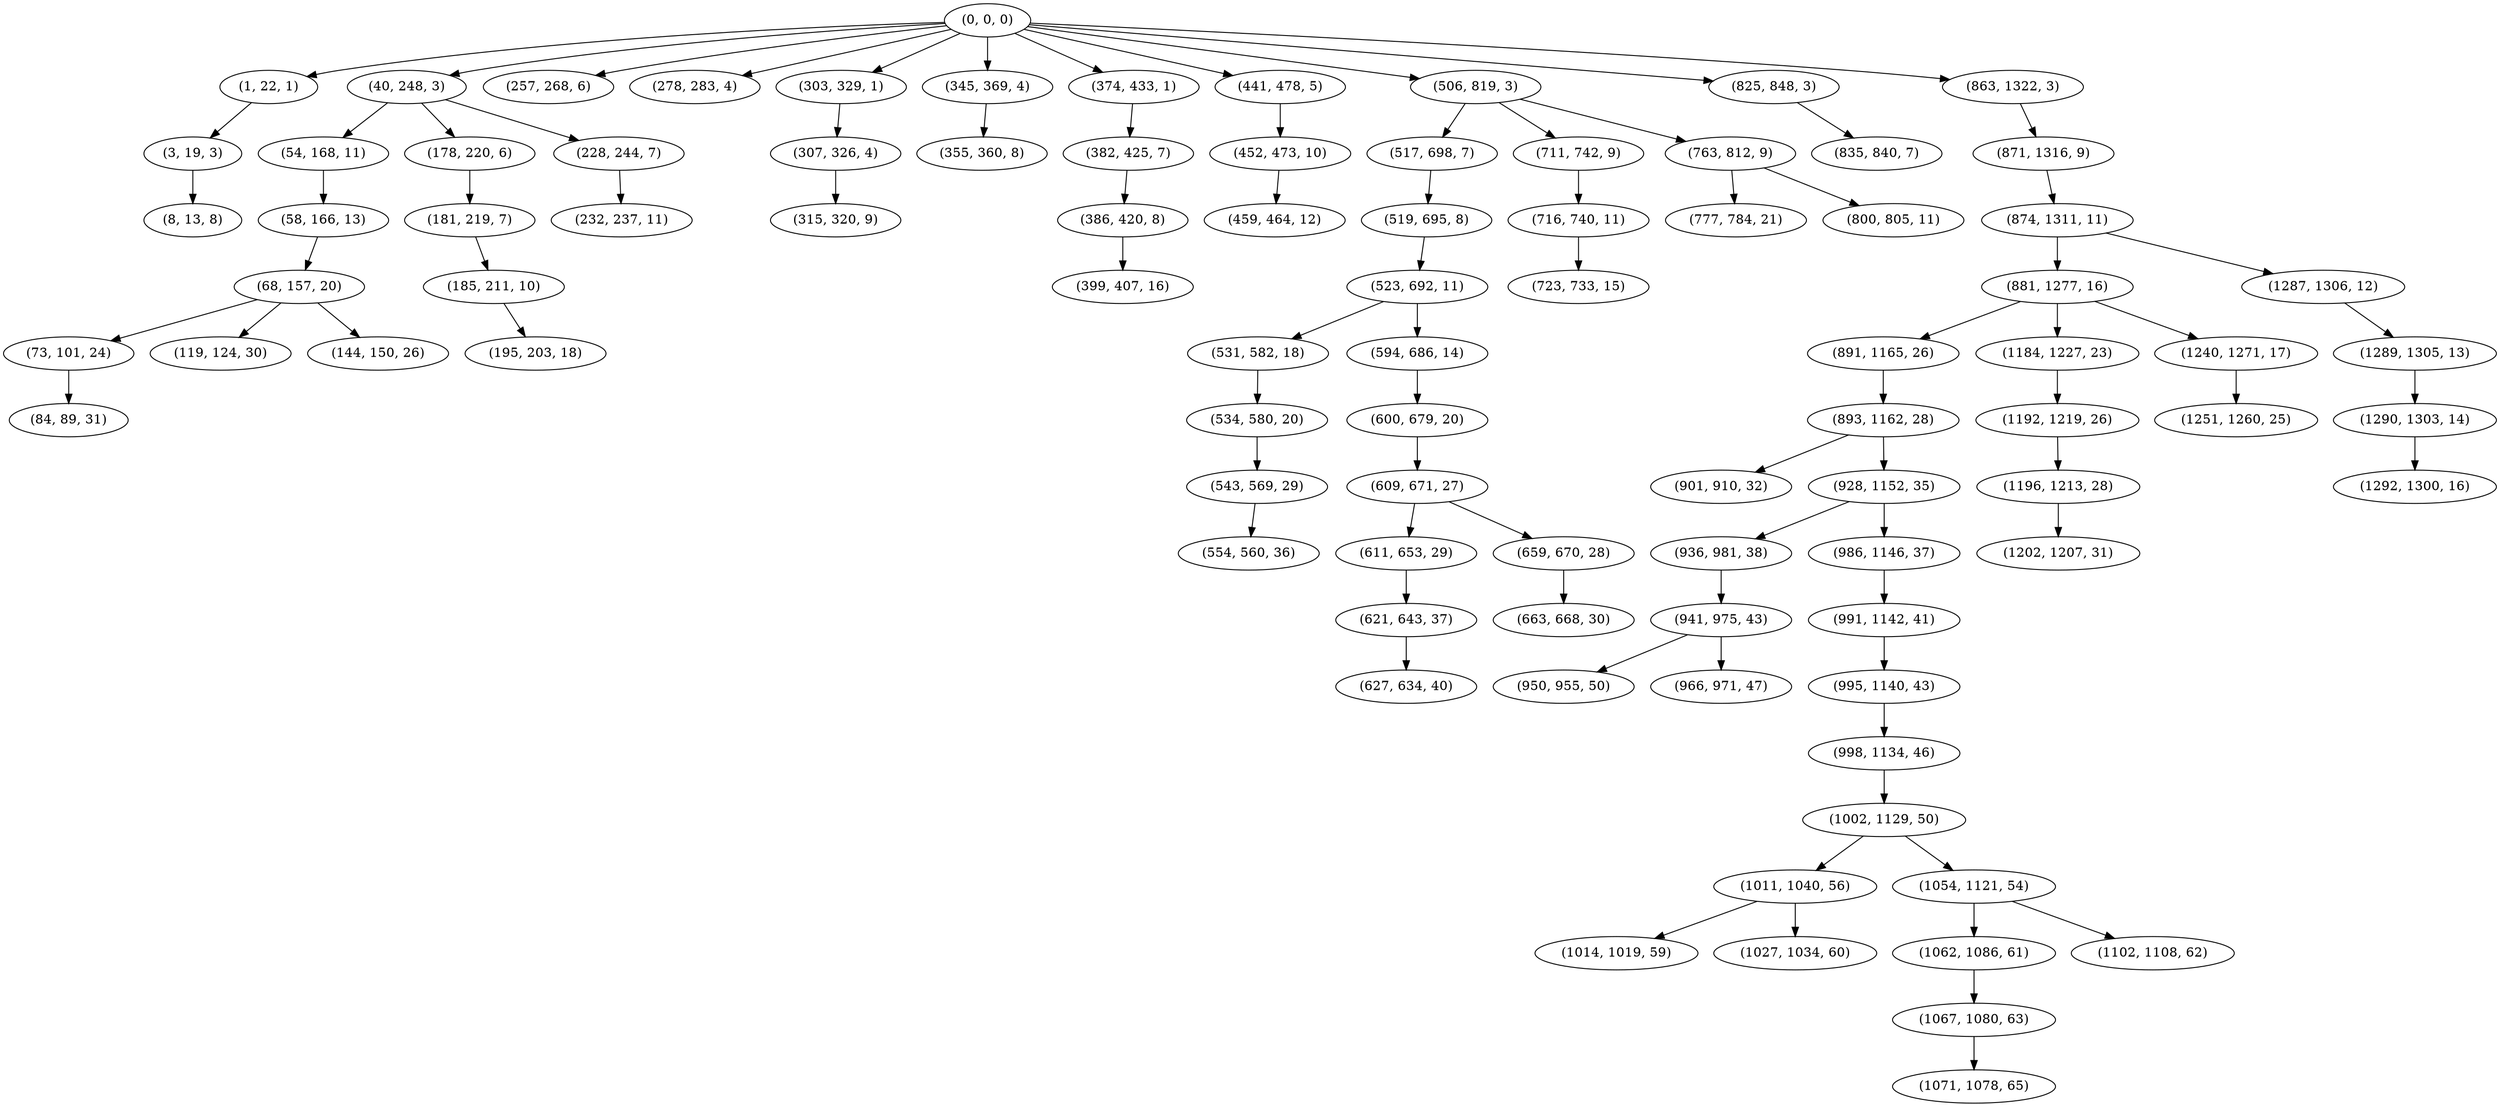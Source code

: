 digraph tree {
    "(0, 0, 0)";
    "(1, 22, 1)";
    "(3, 19, 3)";
    "(8, 13, 8)";
    "(40, 248, 3)";
    "(54, 168, 11)";
    "(58, 166, 13)";
    "(68, 157, 20)";
    "(73, 101, 24)";
    "(84, 89, 31)";
    "(119, 124, 30)";
    "(144, 150, 26)";
    "(178, 220, 6)";
    "(181, 219, 7)";
    "(185, 211, 10)";
    "(195, 203, 18)";
    "(228, 244, 7)";
    "(232, 237, 11)";
    "(257, 268, 6)";
    "(278, 283, 4)";
    "(303, 329, 1)";
    "(307, 326, 4)";
    "(315, 320, 9)";
    "(345, 369, 4)";
    "(355, 360, 8)";
    "(374, 433, 1)";
    "(382, 425, 7)";
    "(386, 420, 8)";
    "(399, 407, 16)";
    "(441, 478, 5)";
    "(452, 473, 10)";
    "(459, 464, 12)";
    "(506, 819, 3)";
    "(517, 698, 7)";
    "(519, 695, 8)";
    "(523, 692, 11)";
    "(531, 582, 18)";
    "(534, 580, 20)";
    "(543, 569, 29)";
    "(554, 560, 36)";
    "(594, 686, 14)";
    "(600, 679, 20)";
    "(609, 671, 27)";
    "(611, 653, 29)";
    "(621, 643, 37)";
    "(627, 634, 40)";
    "(659, 670, 28)";
    "(663, 668, 30)";
    "(711, 742, 9)";
    "(716, 740, 11)";
    "(723, 733, 15)";
    "(763, 812, 9)";
    "(777, 784, 21)";
    "(800, 805, 11)";
    "(825, 848, 3)";
    "(835, 840, 7)";
    "(863, 1322, 3)";
    "(871, 1316, 9)";
    "(874, 1311, 11)";
    "(881, 1277, 16)";
    "(891, 1165, 26)";
    "(893, 1162, 28)";
    "(901, 910, 32)";
    "(928, 1152, 35)";
    "(936, 981, 38)";
    "(941, 975, 43)";
    "(950, 955, 50)";
    "(966, 971, 47)";
    "(986, 1146, 37)";
    "(991, 1142, 41)";
    "(995, 1140, 43)";
    "(998, 1134, 46)";
    "(1002, 1129, 50)";
    "(1011, 1040, 56)";
    "(1014, 1019, 59)";
    "(1027, 1034, 60)";
    "(1054, 1121, 54)";
    "(1062, 1086, 61)";
    "(1067, 1080, 63)";
    "(1071, 1078, 65)";
    "(1102, 1108, 62)";
    "(1184, 1227, 23)";
    "(1192, 1219, 26)";
    "(1196, 1213, 28)";
    "(1202, 1207, 31)";
    "(1240, 1271, 17)";
    "(1251, 1260, 25)";
    "(1287, 1306, 12)";
    "(1289, 1305, 13)";
    "(1290, 1303, 14)";
    "(1292, 1300, 16)";
    "(0, 0, 0)" -> "(1, 22, 1)";
    "(0, 0, 0)" -> "(40, 248, 3)";
    "(0, 0, 0)" -> "(257, 268, 6)";
    "(0, 0, 0)" -> "(278, 283, 4)";
    "(0, 0, 0)" -> "(303, 329, 1)";
    "(0, 0, 0)" -> "(345, 369, 4)";
    "(0, 0, 0)" -> "(374, 433, 1)";
    "(0, 0, 0)" -> "(441, 478, 5)";
    "(0, 0, 0)" -> "(506, 819, 3)";
    "(0, 0, 0)" -> "(825, 848, 3)";
    "(0, 0, 0)" -> "(863, 1322, 3)";
    "(1, 22, 1)" -> "(3, 19, 3)";
    "(3, 19, 3)" -> "(8, 13, 8)";
    "(40, 248, 3)" -> "(54, 168, 11)";
    "(40, 248, 3)" -> "(178, 220, 6)";
    "(40, 248, 3)" -> "(228, 244, 7)";
    "(54, 168, 11)" -> "(58, 166, 13)";
    "(58, 166, 13)" -> "(68, 157, 20)";
    "(68, 157, 20)" -> "(73, 101, 24)";
    "(68, 157, 20)" -> "(119, 124, 30)";
    "(68, 157, 20)" -> "(144, 150, 26)";
    "(73, 101, 24)" -> "(84, 89, 31)";
    "(178, 220, 6)" -> "(181, 219, 7)";
    "(181, 219, 7)" -> "(185, 211, 10)";
    "(185, 211, 10)" -> "(195, 203, 18)";
    "(228, 244, 7)" -> "(232, 237, 11)";
    "(303, 329, 1)" -> "(307, 326, 4)";
    "(307, 326, 4)" -> "(315, 320, 9)";
    "(345, 369, 4)" -> "(355, 360, 8)";
    "(374, 433, 1)" -> "(382, 425, 7)";
    "(382, 425, 7)" -> "(386, 420, 8)";
    "(386, 420, 8)" -> "(399, 407, 16)";
    "(441, 478, 5)" -> "(452, 473, 10)";
    "(452, 473, 10)" -> "(459, 464, 12)";
    "(506, 819, 3)" -> "(517, 698, 7)";
    "(506, 819, 3)" -> "(711, 742, 9)";
    "(506, 819, 3)" -> "(763, 812, 9)";
    "(517, 698, 7)" -> "(519, 695, 8)";
    "(519, 695, 8)" -> "(523, 692, 11)";
    "(523, 692, 11)" -> "(531, 582, 18)";
    "(523, 692, 11)" -> "(594, 686, 14)";
    "(531, 582, 18)" -> "(534, 580, 20)";
    "(534, 580, 20)" -> "(543, 569, 29)";
    "(543, 569, 29)" -> "(554, 560, 36)";
    "(594, 686, 14)" -> "(600, 679, 20)";
    "(600, 679, 20)" -> "(609, 671, 27)";
    "(609, 671, 27)" -> "(611, 653, 29)";
    "(609, 671, 27)" -> "(659, 670, 28)";
    "(611, 653, 29)" -> "(621, 643, 37)";
    "(621, 643, 37)" -> "(627, 634, 40)";
    "(659, 670, 28)" -> "(663, 668, 30)";
    "(711, 742, 9)" -> "(716, 740, 11)";
    "(716, 740, 11)" -> "(723, 733, 15)";
    "(763, 812, 9)" -> "(777, 784, 21)";
    "(763, 812, 9)" -> "(800, 805, 11)";
    "(825, 848, 3)" -> "(835, 840, 7)";
    "(863, 1322, 3)" -> "(871, 1316, 9)";
    "(871, 1316, 9)" -> "(874, 1311, 11)";
    "(874, 1311, 11)" -> "(881, 1277, 16)";
    "(874, 1311, 11)" -> "(1287, 1306, 12)";
    "(881, 1277, 16)" -> "(891, 1165, 26)";
    "(881, 1277, 16)" -> "(1184, 1227, 23)";
    "(881, 1277, 16)" -> "(1240, 1271, 17)";
    "(891, 1165, 26)" -> "(893, 1162, 28)";
    "(893, 1162, 28)" -> "(901, 910, 32)";
    "(893, 1162, 28)" -> "(928, 1152, 35)";
    "(928, 1152, 35)" -> "(936, 981, 38)";
    "(928, 1152, 35)" -> "(986, 1146, 37)";
    "(936, 981, 38)" -> "(941, 975, 43)";
    "(941, 975, 43)" -> "(950, 955, 50)";
    "(941, 975, 43)" -> "(966, 971, 47)";
    "(986, 1146, 37)" -> "(991, 1142, 41)";
    "(991, 1142, 41)" -> "(995, 1140, 43)";
    "(995, 1140, 43)" -> "(998, 1134, 46)";
    "(998, 1134, 46)" -> "(1002, 1129, 50)";
    "(1002, 1129, 50)" -> "(1011, 1040, 56)";
    "(1002, 1129, 50)" -> "(1054, 1121, 54)";
    "(1011, 1040, 56)" -> "(1014, 1019, 59)";
    "(1011, 1040, 56)" -> "(1027, 1034, 60)";
    "(1054, 1121, 54)" -> "(1062, 1086, 61)";
    "(1054, 1121, 54)" -> "(1102, 1108, 62)";
    "(1062, 1086, 61)" -> "(1067, 1080, 63)";
    "(1067, 1080, 63)" -> "(1071, 1078, 65)";
    "(1184, 1227, 23)" -> "(1192, 1219, 26)";
    "(1192, 1219, 26)" -> "(1196, 1213, 28)";
    "(1196, 1213, 28)" -> "(1202, 1207, 31)";
    "(1240, 1271, 17)" -> "(1251, 1260, 25)";
    "(1287, 1306, 12)" -> "(1289, 1305, 13)";
    "(1289, 1305, 13)" -> "(1290, 1303, 14)";
    "(1290, 1303, 14)" -> "(1292, 1300, 16)";
}
